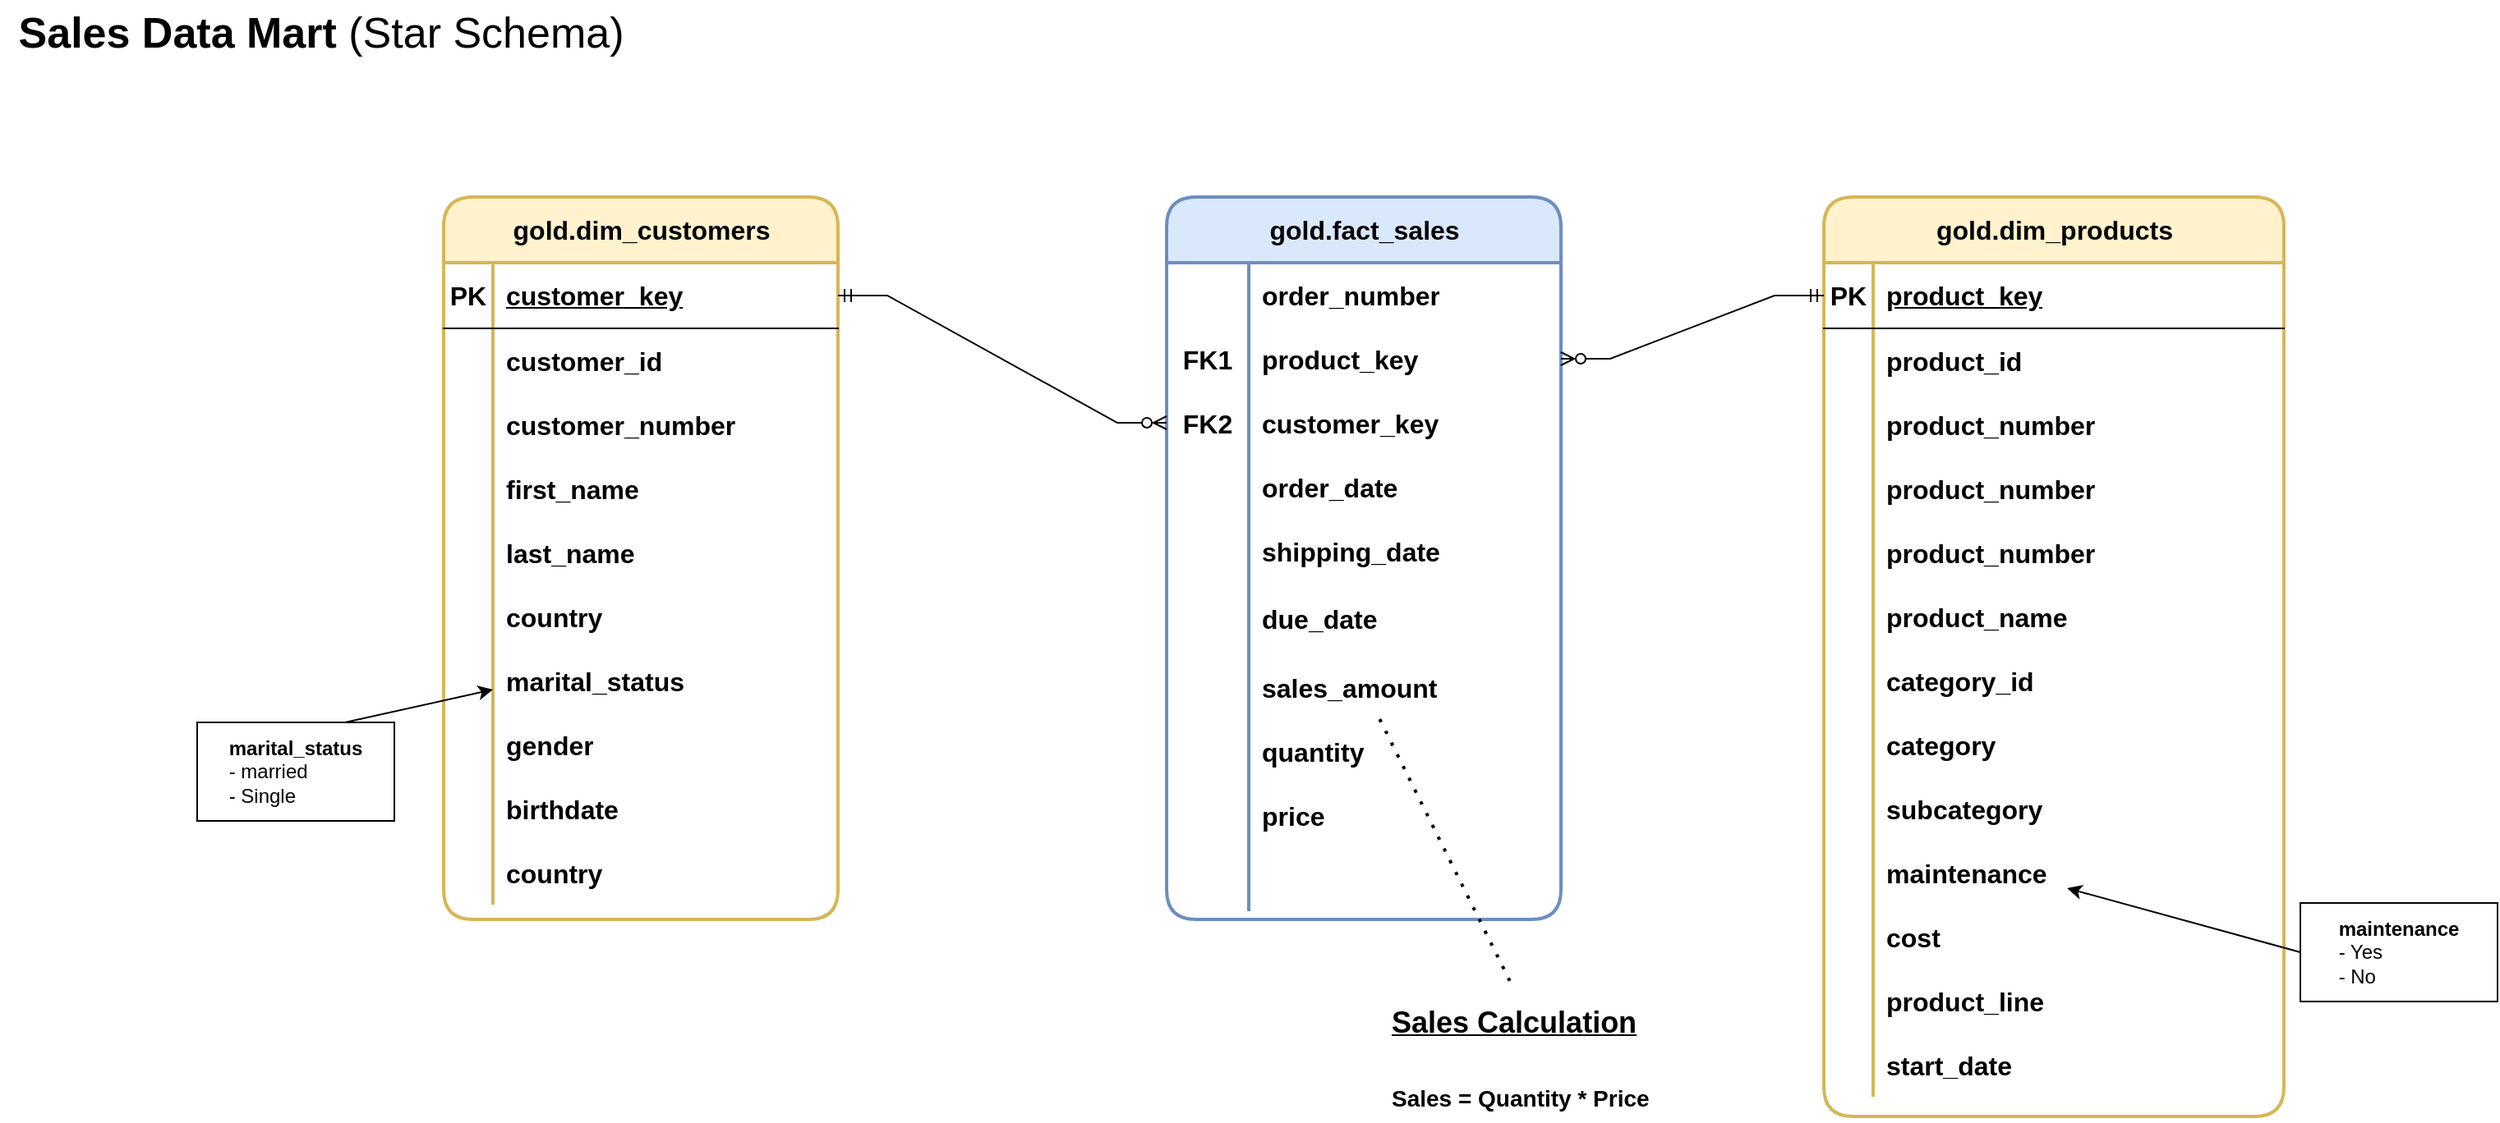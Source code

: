 <mxfile version="28.1.2">
  <diagram name="Page-1" id="tmevYUMOVZBxQ34sHsYM">
    <mxGraphModel dx="3970" dy="1193" grid="1" gridSize="10" guides="1" tooltips="1" connect="1" arrows="1" fold="1" page="1" pageScale="1" pageWidth="1920" pageHeight="1200" math="0" shadow="0">
      <root>
        <mxCell id="0" />
        <mxCell id="1" parent="0" />
        <mxCell id="oAILpBnuyXSPx2heT35A-1" value="&lt;font&gt;&lt;b&gt;Sales Data Mart&lt;/b&gt; (Star Schema)&lt;/font&gt;" style="text;html=1;align=center;verticalAlign=middle;resizable=0;points=[];autosize=1;strokeColor=none;fillColor=none;fontSize=26;" parent="1" vertex="1">
          <mxGeometry x="-1900" y="40" width="390" height="40" as="geometry" />
        </mxCell>
        <mxCell id="oAILpBnuyXSPx2heT35A-14" value="&lt;font style=&quot;font-size: 16px;&quot;&gt;gold.dim_customers&lt;/font&gt;" style="shape=table;startSize=40;container=1;collapsible=1;childLayout=tableLayout;fixedRows=1;rowLines=0;fontStyle=1;align=center;resizeLast=1;html=1;fillColor=#fff2cc;strokeColor=#d6b656;rounded=1;strokeWidth=2;" parent="1" vertex="1">
          <mxGeometry x="-1630" y="160" width="240" height="440" as="geometry" />
        </mxCell>
        <mxCell id="oAILpBnuyXSPx2heT35A-15" value="" style="shape=tableRow;horizontal=0;startSize=0;swimlaneHead=0;swimlaneBody=0;fillColor=none;collapsible=0;dropTarget=0;points=[[0,0.5],[1,0.5]];portConstraint=eastwest;top=0;left=0;right=0;bottom=1;fontSize=16;" parent="oAILpBnuyXSPx2heT35A-14" vertex="1">
          <mxGeometry y="40" width="240" height="40" as="geometry" />
        </mxCell>
        <mxCell id="oAILpBnuyXSPx2heT35A-16" value="PK" style="shape=partialRectangle;connectable=0;fillColor=none;top=0;left=0;bottom=0;right=0;fontStyle=1;overflow=hidden;whiteSpace=wrap;html=1;fontSize=16;" parent="oAILpBnuyXSPx2heT35A-15" vertex="1">
          <mxGeometry width="30" height="40" as="geometry">
            <mxRectangle width="30" height="40" as="alternateBounds" />
          </mxGeometry>
        </mxCell>
        <mxCell id="oAILpBnuyXSPx2heT35A-17" value="customer_key" style="shape=partialRectangle;connectable=0;fillColor=none;top=0;left=0;bottom=0;right=0;align=left;spacingLeft=6;fontStyle=5;overflow=hidden;whiteSpace=wrap;html=1;fontSize=16;" parent="oAILpBnuyXSPx2heT35A-15" vertex="1">
          <mxGeometry x="30" width="210" height="40" as="geometry">
            <mxRectangle width="210" height="40" as="alternateBounds" />
          </mxGeometry>
        </mxCell>
        <mxCell id="oAILpBnuyXSPx2heT35A-18" value="" style="shape=tableRow;horizontal=0;startSize=0;swimlaneHead=0;swimlaneBody=0;fillColor=none;collapsible=0;dropTarget=0;points=[[0,0.5],[1,0.5]];portConstraint=eastwest;top=0;left=0;right=0;bottom=0;fontSize=16;" parent="oAILpBnuyXSPx2heT35A-14" vertex="1">
          <mxGeometry y="80" width="240" height="39" as="geometry" />
        </mxCell>
        <mxCell id="oAILpBnuyXSPx2heT35A-19" value="" style="shape=partialRectangle;connectable=0;fillColor=none;top=0;left=0;bottom=0;right=0;editable=1;overflow=hidden;whiteSpace=wrap;html=1;fontSize=16;" parent="oAILpBnuyXSPx2heT35A-18" vertex="1">
          <mxGeometry width="30" height="39" as="geometry">
            <mxRectangle width="30" height="39" as="alternateBounds" />
          </mxGeometry>
        </mxCell>
        <mxCell id="oAILpBnuyXSPx2heT35A-20" value="&lt;span&gt;&lt;b&gt;customer_id&lt;/b&gt;&lt;/span&gt;" style="shape=partialRectangle;connectable=0;fillColor=none;top=0;left=0;bottom=0;right=0;align=left;spacingLeft=6;overflow=hidden;whiteSpace=wrap;html=1;fontSize=16;" parent="oAILpBnuyXSPx2heT35A-18" vertex="1">
          <mxGeometry x="30" width="210" height="39" as="geometry">
            <mxRectangle width="210" height="39" as="alternateBounds" />
          </mxGeometry>
        </mxCell>
        <mxCell id="oAILpBnuyXSPx2heT35A-21" value="" style="shape=tableRow;horizontal=0;startSize=0;swimlaneHead=0;swimlaneBody=0;fillColor=none;collapsible=0;dropTarget=0;points=[[0,0.5],[1,0.5]];portConstraint=eastwest;top=0;left=0;right=0;bottom=0;fontSize=16;" parent="oAILpBnuyXSPx2heT35A-14" vertex="1">
          <mxGeometry y="119" width="240" height="39" as="geometry" />
        </mxCell>
        <mxCell id="oAILpBnuyXSPx2heT35A-22" value="" style="shape=partialRectangle;connectable=0;fillColor=none;top=0;left=0;bottom=0;right=0;editable=1;overflow=hidden;whiteSpace=wrap;html=1;fontSize=16;" parent="oAILpBnuyXSPx2heT35A-21" vertex="1">
          <mxGeometry width="30" height="39" as="geometry">
            <mxRectangle width="30" height="39" as="alternateBounds" />
          </mxGeometry>
        </mxCell>
        <mxCell id="oAILpBnuyXSPx2heT35A-23" value="&lt;b&gt;customer_number&lt;/b&gt;" style="shape=partialRectangle;connectable=0;fillColor=none;top=0;left=0;bottom=0;right=0;align=left;spacingLeft=6;overflow=hidden;whiteSpace=wrap;html=1;fontSize=16;" parent="oAILpBnuyXSPx2heT35A-21" vertex="1">
          <mxGeometry x="30" width="210" height="39" as="geometry">
            <mxRectangle width="210" height="39" as="alternateBounds" />
          </mxGeometry>
        </mxCell>
        <mxCell id="oAILpBnuyXSPx2heT35A-24" value="" style="shape=tableRow;horizontal=0;startSize=0;swimlaneHead=0;swimlaneBody=0;fillColor=none;collapsible=0;dropTarget=0;points=[[0,0.5],[1,0.5]];portConstraint=eastwest;top=0;left=0;right=0;bottom=0;fontSize=16;" parent="oAILpBnuyXSPx2heT35A-14" vertex="1">
          <mxGeometry y="158" width="240" height="39" as="geometry" />
        </mxCell>
        <mxCell id="oAILpBnuyXSPx2heT35A-25" value="" style="shape=partialRectangle;connectable=0;fillColor=none;top=0;left=0;bottom=0;right=0;editable=1;overflow=hidden;whiteSpace=wrap;html=1;fontSize=16;" parent="oAILpBnuyXSPx2heT35A-24" vertex="1">
          <mxGeometry width="30" height="39" as="geometry">
            <mxRectangle width="30" height="39" as="alternateBounds" />
          </mxGeometry>
        </mxCell>
        <mxCell id="oAILpBnuyXSPx2heT35A-26" value="&lt;b&gt;first_name&lt;/b&gt;" style="shape=partialRectangle;connectable=0;fillColor=none;top=0;left=0;bottom=0;right=0;align=left;spacingLeft=6;overflow=hidden;whiteSpace=wrap;html=1;fontSize=16;" parent="oAILpBnuyXSPx2heT35A-24" vertex="1">
          <mxGeometry x="30" width="210" height="39" as="geometry">
            <mxRectangle width="210" height="39" as="alternateBounds" />
          </mxGeometry>
        </mxCell>
        <mxCell id="oAILpBnuyXSPx2heT35A-27" value="" style="shape=tableRow;horizontal=0;startSize=0;swimlaneHead=0;swimlaneBody=0;fillColor=none;collapsible=0;dropTarget=0;points=[[0,0.5],[1,0.5]];portConstraint=eastwest;top=0;left=0;right=0;bottom=0;fontSize=16;" parent="oAILpBnuyXSPx2heT35A-14" vertex="1">
          <mxGeometry y="197" width="240" height="39" as="geometry" />
        </mxCell>
        <mxCell id="oAILpBnuyXSPx2heT35A-28" value="" style="shape=partialRectangle;connectable=0;fillColor=none;top=0;left=0;bottom=0;right=0;editable=1;overflow=hidden;whiteSpace=wrap;html=1;fontSize=16;" parent="oAILpBnuyXSPx2heT35A-27" vertex="1">
          <mxGeometry width="30" height="39" as="geometry">
            <mxRectangle width="30" height="39" as="alternateBounds" />
          </mxGeometry>
        </mxCell>
        <mxCell id="oAILpBnuyXSPx2heT35A-29" value="&lt;b&gt;last_name&lt;/b&gt;" style="shape=partialRectangle;connectable=0;fillColor=none;top=0;left=0;bottom=0;right=0;align=left;spacingLeft=6;overflow=hidden;whiteSpace=wrap;html=1;fontSize=16;" parent="oAILpBnuyXSPx2heT35A-27" vertex="1">
          <mxGeometry x="30" width="210" height="39" as="geometry">
            <mxRectangle width="210" height="39" as="alternateBounds" />
          </mxGeometry>
        </mxCell>
        <mxCell id="oAILpBnuyXSPx2heT35A-30" value="" style="shape=tableRow;horizontal=0;startSize=0;swimlaneHead=0;swimlaneBody=0;fillColor=none;collapsible=0;dropTarget=0;points=[[0,0.5],[1,0.5]];portConstraint=eastwest;top=0;left=0;right=0;bottom=0;fontSize=16;" parent="oAILpBnuyXSPx2heT35A-14" vertex="1">
          <mxGeometry y="236" width="240" height="39" as="geometry" />
        </mxCell>
        <mxCell id="oAILpBnuyXSPx2heT35A-31" value="" style="shape=partialRectangle;connectable=0;fillColor=none;top=0;left=0;bottom=0;right=0;editable=1;overflow=hidden;whiteSpace=wrap;html=1;fontSize=16;" parent="oAILpBnuyXSPx2heT35A-30" vertex="1">
          <mxGeometry width="30" height="39" as="geometry">
            <mxRectangle width="30" height="39" as="alternateBounds" />
          </mxGeometry>
        </mxCell>
        <mxCell id="oAILpBnuyXSPx2heT35A-32" value="&lt;b&gt;country&lt;/b&gt;" style="shape=partialRectangle;connectable=0;fillColor=none;top=0;left=0;bottom=0;right=0;align=left;spacingLeft=6;overflow=hidden;whiteSpace=wrap;html=1;fontSize=16;" parent="oAILpBnuyXSPx2heT35A-30" vertex="1">
          <mxGeometry x="30" width="210" height="39" as="geometry">
            <mxRectangle width="210" height="39" as="alternateBounds" />
          </mxGeometry>
        </mxCell>
        <mxCell id="oAILpBnuyXSPx2heT35A-33" value="" style="shape=tableRow;horizontal=0;startSize=0;swimlaneHead=0;swimlaneBody=0;fillColor=none;collapsible=0;dropTarget=0;points=[[0,0.5],[1,0.5]];portConstraint=eastwest;top=0;left=0;right=0;bottom=0;fontSize=16;" parent="oAILpBnuyXSPx2heT35A-14" vertex="1">
          <mxGeometry y="275" width="240" height="39" as="geometry" />
        </mxCell>
        <mxCell id="oAILpBnuyXSPx2heT35A-34" value="" style="shape=partialRectangle;connectable=0;fillColor=none;top=0;left=0;bottom=0;right=0;editable=1;overflow=hidden;whiteSpace=wrap;html=1;fontSize=16;" parent="oAILpBnuyXSPx2heT35A-33" vertex="1">
          <mxGeometry width="30" height="39" as="geometry">
            <mxRectangle width="30" height="39" as="alternateBounds" />
          </mxGeometry>
        </mxCell>
        <mxCell id="oAILpBnuyXSPx2heT35A-35" value="&lt;b&gt;marital_status&lt;/b&gt;" style="shape=partialRectangle;connectable=0;fillColor=none;top=0;left=0;bottom=0;right=0;align=left;spacingLeft=6;overflow=hidden;whiteSpace=wrap;html=1;fontSize=16;" parent="oAILpBnuyXSPx2heT35A-33" vertex="1">
          <mxGeometry x="30" width="210" height="39" as="geometry">
            <mxRectangle width="210" height="39" as="alternateBounds" />
          </mxGeometry>
        </mxCell>
        <mxCell id="oAILpBnuyXSPx2heT35A-36" value="" style="shape=tableRow;horizontal=0;startSize=0;swimlaneHead=0;swimlaneBody=0;fillColor=none;collapsible=0;dropTarget=0;points=[[0,0.5],[1,0.5]];portConstraint=eastwest;top=0;left=0;right=0;bottom=0;fontSize=16;" parent="oAILpBnuyXSPx2heT35A-14" vertex="1">
          <mxGeometry y="314" width="240" height="39" as="geometry" />
        </mxCell>
        <mxCell id="oAILpBnuyXSPx2heT35A-37" value="" style="shape=partialRectangle;connectable=0;fillColor=none;top=0;left=0;bottom=0;right=0;editable=1;overflow=hidden;whiteSpace=wrap;html=1;fontSize=16;" parent="oAILpBnuyXSPx2heT35A-36" vertex="1">
          <mxGeometry width="30" height="39" as="geometry">
            <mxRectangle width="30" height="39" as="alternateBounds" />
          </mxGeometry>
        </mxCell>
        <mxCell id="oAILpBnuyXSPx2heT35A-38" value="&lt;b&gt;gender&lt;/b&gt;" style="shape=partialRectangle;connectable=0;fillColor=none;top=0;left=0;bottom=0;right=0;align=left;spacingLeft=6;overflow=hidden;whiteSpace=wrap;html=1;fontSize=16;" parent="oAILpBnuyXSPx2heT35A-36" vertex="1">
          <mxGeometry x="30" width="210" height="39" as="geometry">
            <mxRectangle width="210" height="39" as="alternateBounds" />
          </mxGeometry>
        </mxCell>
        <mxCell id="oAILpBnuyXSPx2heT35A-39" value="" style="shape=tableRow;horizontal=0;startSize=0;swimlaneHead=0;swimlaneBody=0;fillColor=none;collapsible=0;dropTarget=0;points=[[0,0.5],[1,0.5]];portConstraint=eastwest;top=0;left=0;right=0;bottom=0;fontSize=16;" parent="oAILpBnuyXSPx2heT35A-14" vertex="1">
          <mxGeometry y="353" width="240" height="39" as="geometry" />
        </mxCell>
        <mxCell id="oAILpBnuyXSPx2heT35A-40" value="" style="shape=partialRectangle;connectable=0;fillColor=none;top=0;left=0;bottom=0;right=0;editable=1;overflow=hidden;whiteSpace=wrap;html=1;fontSize=16;" parent="oAILpBnuyXSPx2heT35A-39" vertex="1">
          <mxGeometry width="30" height="39" as="geometry">
            <mxRectangle width="30" height="39" as="alternateBounds" />
          </mxGeometry>
        </mxCell>
        <mxCell id="oAILpBnuyXSPx2heT35A-41" value="&lt;div&gt;&lt;b&gt;birthdate&lt;/b&gt;&lt;/div&gt;" style="shape=partialRectangle;connectable=0;fillColor=none;top=0;left=0;bottom=0;right=0;align=left;spacingLeft=6;overflow=hidden;whiteSpace=wrap;html=1;fontSize=16;" parent="oAILpBnuyXSPx2heT35A-39" vertex="1">
          <mxGeometry x="30" width="210" height="39" as="geometry">
            <mxRectangle width="210" height="39" as="alternateBounds" />
          </mxGeometry>
        </mxCell>
        <mxCell id="oAILpBnuyXSPx2heT35A-42" value="" style="shape=tableRow;horizontal=0;startSize=0;swimlaneHead=0;swimlaneBody=0;fillColor=none;collapsible=0;dropTarget=0;points=[[0,0.5],[1,0.5]];portConstraint=eastwest;top=0;left=0;right=0;bottom=0;fontSize=16;" parent="oAILpBnuyXSPx2heT35A-14" vertex="1">
          <mxGeometry y="392" width="240" height="39" as="geometry" />
        </mxCell>
        <mxCell id="oAILpBnuyXSPx2heT35A-43" value="" style="shape=partialRectangle;connectable=0;fillColor=none;top=0;left=0;bottom=0;right=0;editable=1;overflow=hidden;whiteSpace=wrap;html=1;fontSize=16;" parent="oAILpBnuyXSPx2heT35A-42" vertex="1">
          <mxGeometry width="30" height="39" as="geometry">
            <mxRectangle width="30" height="39" as="alternateBounds" />
          </mxGeometry>
        </mxCell>
        <mxCell id="oAILpBnuyXSPx2heT35A-44" value="&lt;div&gt;&lt;b&gt;country&lt;/b&gt;&lt;/div&gt;" style="shape=partialRectangle;connectable=0;fillColor=none;top=0;left=0;bottom=0;right=0;align=left;spacingLeft=6;overflow=hidden;whiteSpace=wrap;html=1;fontSize=16;" parent="oAILpBnuyXSPx2heT35A-42" vertex="1">
          <mxGeometry x="30" width="210" height="39" as="geometry">
            <mxRectangle width="210" height="39" as="alternateBounds" />
          </mxGeometry>
        </mxCell>
        <mxCell id="oAILpBnuyXSPx2heT35A-45" value="&lt;font style=&quot;font-size: 16px;&quot;&gt;gold.dim_products&lt;/font&gt;" style="shape=table;startSize=40;container=1;collapsible=1;childLayout=tableLayout;fixedRows=1;rowLines=0;fontStyle=1;align=center;resizeLast=1;html=1;fillColor=#fff2cc;strokeColor=#d6b656;rounded=1;perimeterSpacing=1;strokeWidth=2;" parent="1" vertex="1">
          <mxGeometry x="-790" y="160" width="280" height="560" as="geometry" />
        </mxCell>
        <mxCell id="oAILpBnuyXSPx2heT35A-46" value="" style="shape=tableRow;horizontal=0;startSize=0;swimlaneHead=0;swimlaneBody=0;fillColor=none;collapsible=0;dropTarget=0;points=[[0,0.5],[1,0.5]];portConstraint=eastwest;top=0;left=0;right=0;bottom=1;fontSize=16;" parent="oAILpBnuyXSPx2heT35A-45" vertex="1">
          <mxGeometry y="40" width="280" height="40" as="geometry" />
        </mxCell>
        <mxCell id="oAILpBnuyXSPx2heT35A-47" value="PK" style="shape=partialRectangle;connectable=0;fillColor=none;top=0;left=0;bottom=0;right=0;fontStyle=1;overflow=hidden;whiteSpace=wrap;html=1;fontSize=16;" parent="oAILpBnuyXSPx2heT35A-46" vertex="1">
          <mxGeometry width="30" height="40" as="geometry">
            <mxRectangle width="30" height="40" as="alternateBounds" />
          </mxGeometry>
        </mxCell>
        <mxCell id="oAILpBnuyXSPx2heT35A-48" value="product_key" style="shape=partialRectangle;connectable=0;fillColor=none;top=0;left=0;bottom=0;right=0;align=left;spacingLeft=6;fontStyle=5;overflow=hidden;whiteSpace=wrap;html=1;fontSize=16;" parent="oAILpBnuyXSPx2heT35A-46" vertex="1">
          <mxGeometry x="30" width="250" height="40" as="geometry">
            <mxRectangle width="250" height="40" as="alternateBounds" />
          </mxGeometry>
        </mxCell>
        <mxCell id="oAILpBnuyXSPx2heT35A-49" value="" style="shape=tableRow;horizontal=0;startSize=0;swimlaneHead=0;swimlaneBody=0;fillColor=none;collapsible=0;dropTarget=0;points=[[0,0.5],[1,0.5]];portConstraint=eastwest;top=0;left=0;right=0;bottom=0;fontSize=16;" parent="oAILpBnuyXSPx2heT35A-45" vertex="1">
          <mxGeometry y="80" width="280" height="39" as="geometry" />
        </mxCell>
        <mxCell id="oAILpBnuyXSPx2heT35A-50" value="" style="shape=partialRectangle;connectable=0;fillColor=none;top=0;left=0;bottom=0;right=0;editable=1;overflow=hidden;whiteSpace=wrap;html=1;fontSize=16;" parent="oAILpBnuyXSPx2heT35A-49" vertex="1">
          <mxGeometry width="30" height="39" as="geometry">
            <mxRectangle width="30" height="39" as="alternateBounds" />
          </mxGeometry>
        </mxCell>
        <mxCell id="oAILpBnuyXSPx2heT35A-51" value="&lt;b&gt;product_id&lt;/b&gt;" style="shape=partialRectangle;connectable=0;fillColor=none;top=0;left=0;bottom=0;right=0;align=left;spacingLeft=6;overflow=hidden;whiteSpace=wrap;html=1;fontSize=16;" parent="oAILpBnuyXSPx2heT35A-49" vertex="1">
          <mxGeometry x="30" width="250" height="39" as="geometry">
            <mxRectangle width="250" height="39" as="alternateBounds" />
          </mxGeometry>
        </mxCell>
        <mxCell id="eyJGhXYJmyUUGj0ul0_u-5" value="" style="shape=tableRow;horizontal=0;startSize=0;swimlaneHead=0;swimlaneBody=0;fillColor=none;collapsible=0;dropTarget=0;points=[[0,0.5],[1,0.5]];portConstraint=eastwest;top=0;left=0;right=0;bottom=0;fontSize=16;" parent="oAILpBnuyXSPx2heT35A-45" vertex="1">
          <mxGeometry y="119" width="280" height="39" as="geometry" />
        </mxCell>
        <mxCell id="eyJGhXYJmyUUGj0ul0_u-6" value="" style="shape=partialRectangle;connectable=0;fillColor=none;top=0;left=0;bottom=0;right=0;editable=1;overflow=hidden;whiteSpace=wrap;html=1;fontSize=16;" parent="eyJGhXYJmyUUGj0ul0_u-5" vertex="1">
          <mxGeometry width="30" height="39" as="geometry">
            <mxRectangle width="30" height="39" as="alternateBounds" />
          </mxGeometry>
        </mxCell>
        <mxCell id="eyJGhXYJmyUUGj0ul0_u-7" value="&lt;b&gt;product_number&lt;/b&gt;" style="shape=partialRectangle;connectable=0;fillColor=none;top=0;left=0;bottom=0;right=0;align=left;spacingLeft=6;overflow=hidden;whiteSpace=wrap;html=1;fontSize=16;" parent="eyJGhXYJmyUUGj0ul0_u-5" vertex="1">
          <mxGeometry x="30" width="250" height="39" as="geometry">
            <mxRectangle width="250" height="39" as="alternateBounds" />
          </mxGeometry>
        </mxCell>
        <mxCell id="oAILpBnuyXSPx2heT35A-144" value="" style="shape=tableRow;horizontal=0;startSize=0;swimlaneHead=0;swimlaneBody=0;fillColor=none;collapsible=0;dropTarget=0;points=[[0,0.5],[1,0.5]];portConstraint=eastwest;top=0;left=0;right=0;bottom=0;fontSize=16;" parent="oAILpBnuyXSPx2heT35A-45" vertex="1">
          <mxGeometry y="158" width="280" height="39" as="geometry" />
        </mxCell>
        <mxCell id="oAILpBnuyXSPx2heT35A-145" value="" style="shape=partialRectangle;connectable=0;fillColor=none;top=0;left=0;bottom=0;right=0;editable=1;overflow=hidden;whiteSpace=wrap;html=1;fontSize=16;" parent="oAILpBnuyXSPx2heT35A-144" vertex="1">
          <mxGeometry width="30" height="39" as="geometry">
            <mxRectangle width="30" height="39" as="alternateBounds" />
          </mxGeometry>
        </mxCell>
        <mxCell id="oAILpBnuyXSPx2heT35A-146" value="&lt;b&gt;product_number&lt;/b&gt;" style="shape=partialRectangle;connectable=0;fillColor=none;top=0;left=0;bottom=0;right=0;align=left;spacingLeft=6;overflow=hidden;whiteSpace=wrap;html=1;fontSize=16;" parent="oAILpBnuyXSPx2heT35A-144" vertex="1">
          <mxGeometry x="30" width="250" height="39" as="geometry">
            <mxRectangle width="250" height="39" as="alternateBounds" />
          </mxGeometry>
        </mxCell>
        <mxCell id="oAILpBnuyXSPx2heT35A-52" value="" style="shape=tableRow;horizontal=0;startSize=0;swimlaneHead=0;swimlaneBody=0;fillColor=none;collapsible=0;dropTarget=0;points=[[0,0.5],[1,0.5]];portConstraint=eastwest;top=0;left=0;right=0;bottom=0;fontSize=16;" parent="oAILpBnuyXSPx2heT35A-45" vertex="1">
          <mxGeometry y="197" width="280" height="39" as="geometry" />
        </mxCell>
        <mxCell id="oAILpBnuyXSPx2heT35A-53" value="" style="shape=partialRectangle;connectable=0;fillColor=none;top=0;left=0;bottom=0;right=0;editable=1;overflow=hidden;whiteSpace=wrap;html=1;fontSize=16;" parent="oAILpBnuyXSPx2heT35A-52" vertex="1">
          <mxGeometry width="30" height="39" as="geometry">
            <mxRectangle width="30" height="39" as="alternateBounds" />
          </mxGeometry>
        </mxCell>
        <mxCell id="oAILpBnuyXSPx2heT35A-54" value="&lt;b&gt;product_number&lt;/b&gt;" style="shape=partialRectangle;connectable=0;fillColor=none;top=0;left=0;bottom=0;right=0;align=left;spacingLeft=6;overflow=hidden;whiteSpace=wrap;html=1;fontSize=16;" parent="oAILpBnuyXSPx2heT35A-52" vertex="1">
          <mxGeometry x="30" width="250" height="39" as="geometry">
            <mxRectangle width="250" height="39" as="alternateBounds" />
          </mxGeometry>
        </mxCell>
        <mxCell id="oAILpBnuyXSPx2heT35A-55" value="" style="shape=tableRow;horizontal=0;startSize=0;swimlaneHead=0;swimlaneBody=0;fillColor=none;collapsible=0;dropTarget=0;points=[[0,0.5],[1,0.5]];portConstraint=eastwest;top=0;left=0;right=0;bottom=0;fontSize=16;" parent="oAILpBnuyXSPx2heT35A-45" vertex="1">
          <mxGeometry y="236" width="280" height="39" as="geometry" />
        </mxCell>
        <mxCell id="oAILpBnuyXSPx2heT35A-56" value="" style="shape=partialRectangle;connectable=0;fillColor=none;top=0;left=0;bottom=0;right=0;editable=1;overflow=hidden;whiteSpace=wrap;html=1;fontSize=16;" parent="oAILpBnuyXSPx2heT35A-55" vertex="1">
          <mxGeometry width="30" height="39" as="geometry">
            <mxRectangle width="30" height="39" as="alternateBounds" />
          </mxGeometry>
        </mxCell>
        <mxCell id="oAILpBnuyXSPx2heT35A-57" value="&lt;b&gt;product_name&lt;/b&gt;" style="shape=partialRectangle;connectable=0;fillColor=none;top=0;left=0;bottom=0;right=0;align=left;spacingLeft=6;overflow=hidden;whiteSpace=wrap;html=1;fontSize=16;" parent="oAILpBnuyXSPx2heT35A-55" vertex="1">
          <mxGeometry x="30" width="250" height="39" as="geometry">
            <mxRectangle width="250" height="39" as="alternateBounds" />
          </mxGeometry>
        </mxCell>
        <mxCell id="oAILpBnuyXSPx2heT35A-58" value="" style="shape=tableRow;horizontal=0;startSize=0;swimlaneHead=0;swimlaneBody=0;fillColor=none;collapsible=0;dropTarget=0;points=[[0,0.5],[1,0.5]];portConstraint=eastwest;top=0;left=0;right=0;bottom=0;fontSize=16;" parent="oAILpBnuyXSPx2heT35A-45" vertex="1">
          <mxGeometry y="275" width="280" height="39" as="geometry" />
        </mxCell>
        <mxCell id="oAILpBnuyXSPx2heT35A-59" value="" style="shape=partialRectangle;connectable=0;fillColor=none;top=0;left=0;bottom=0;right=0;editable=1;overflow=hidden;whiteSpace=wrap;html=1;fontSize=16;" parent="oAILpBnuyXSPx2heT35A-58" vertex="1">
          <mxGeometry width="30" height="39" as="geometry">
            <mxRectangle width="30" height="39" as="alternateBounds" />
          </mxGeometry>
        </mxCell>
        <mxCell id="oAILpBnuyXSPx2heT35A-60" value="&lt;b&gt;category_id&lt;/b&gt;" style="shape=partialRectangle;connectable=0;fillColor=none;top=0;left=0;bottom=0;right=0;align=left;spacingLeft=6;overflow=hidden;whiteSpace=wrap;html=1;fontSize=16;" parent="oAILpBnuyXSPx2heT35A-58" vertex="1">
          <mxGeometry x="30" width="250" height="39" as="geometry">
            <mxRectangle width="250" height="39" as="alternateBounds" />
          </mxGeometry>
        </mxCell>
        <mxCell id="oAILpBnuyXSPx2heT35A-61" value="" style="shape=tableRow;horizontal=0;startSize=0;swimlaneHead=0;swimlaneBody=0;fillColor=none;collapsible=0;dropTarget=0;points=[[0,0.5],[1,0.5]];portConstraint=eastwest;top=0;left=0;right=0;bottom=0;fontSize=16;" parent="oAILpBnuyXSPx2heT35A-45" vertex="1">
          <mxGeometry y="314" width="280" height="39" as="geometry" />
        </mxCell>
        <mxCell id="oAILpBnuyXSPx2heT35A-62" value="" style="shape=partialRectangle;connectable=0;fillColor=none;top=0;left=0;bottom=0;right=0;editable=1;overflow=hidden;whiteSpace=wrap;html=1;fontSize=16;" parent="oAILpBnuyXSPx2heT35A-61" vertex="1">
          <mxGeometry width="30" height="39" as="geometry">
            <mxRectangle width="30" height="39" as="alternateBounds" />
          </mxGeometry>
        </mxCell>
        <mxCell id="oAILpBnuyXSPx2heT35A-63" value="&lt;b&gt;category&lt;/b&gt;" style="shape=partialRectangle;connectable=0;fillColor=none;top=0;left=0;bottom=0;right=0;align=left;spacingLeft=6;overflow=hidden;whiteSpace=wrap;html=1;fontSize=16;" parent="oAILpBnuyXSPx2heT35A-61" vertex="1">
          <mxGeometry x="30" width="250" height="39" as="geometry">
            <mxRectangle width="250" height="39" as="alternateBounds" />
          </mxGeometry>
        </mxCell>
        <mxCell id="oAILpBnuyXSPx2heT35A-64" value="" style="shape=tableRow;horizontal=0;startSize=0;swimlaneHead=0;swimlaneBody=0;fillColor=none;collapsible=0;dropTarget=0;points=[[0,0.5],[1,0.5]];portConstraint=eastwest;top=0;left=0;right=0;bottom=0;fontSize=16;" parent="oAILpBnuyXSPx2heT35A-45" vertex="1">
          <mxGeometry y="353" width="280" height="39" as="geometry" />
        </mxCell>
        <mxCell id="oAILpBnuyXSPx2heT35A-65" value="" style="shape=partialRectangle;connectable=0;fillColor=none;top=0;left=0;bottom=0;right=0;editable=1;overflow=hidden;whiteSpace=wrap;html=1;fontSize=16;" parent="oAILpBnuyXSPx2heT35A-64" vertex="1">
          <mxGeometry width="30" height="39" as="geometry">
            <mxRectangle width="30" height="39" as="alternateBounds" />
          </mxGeometry>
        </mxCell>
        <mxCell id="oAILpBnuyXSPx2heT35A-66" value="&lt;b&gt;subcategory&lt;/b&gt;" style="shape=partialRectangle;connectable=0;fillColor=none;top=0;left=0;bottom=0;right=0;align=left;spacingLeft=6;overflow=hidden;whiteSpace=wrap;html=1;fontSize=16;" parent="oAILpBnuyXSPx2heT35A-64" vertex="1">
          <mxGeometry x="30" width="250" height="39" as="geometry">
            <mxRectangle width="250" height="39" as="alternateBounds" />
          </mxGeometry>
        </mxCell>
        <mxCell id="oAILpBnuyXSPx2heT35A-67" value="" style="shape=tableRow;horizontal=0;startSize=0;swimlaneHead=0;swimlaneBody=0;fillColor=none;collapsible=0;dropTarget=0;points=[[0,0.5],[1,0.5]];portConstraint=eastwest;top=0;left=0;right=0;bottom=0;fontSize=16;" parent="oAILpBnuyXSPx2heT35A-45" vertex="1">
          <mxGeometry y="392" width="280" height="39" as="geometry" />
        </mxCell>
        <mxCell id="oAILpBnuyXSPx2heT35A-68" value="" style="shape=partialRectangle;connectable=0;fillColor=none;top=0;left=0;bottom=0;right=0;editable=1;overflow=hidden;whiteSpace=wrap;html=1;fontSize=16;" parent="oAILpBnuyXSPx2heT35A-67" vertex="1">
          <mxGeometry width="30" height="39" as="geometry">
            <mxRectangle width="30" height="39" as="alternateBounds" />
          </mxGeometry>
        </mxCell>
        <mxCell id="oAILpBnuyXSPx2heT35A-69" value="&lt;b&gt;maintenance&lt;/b&gt;" style="shape=partialRectangle;connectable=0;fillColor=none;top=0;left=0;bottom=0;right=0;align=left;spacingLeft=6;overflow=hidden;whiteSpace=wrap;html=1;fontSize=16;strokeWidth=1;perimeterSpacing=1;" parent="oAILpBnuyXSPx2heT35A-67" vertex="1">
          <mxGeometry x="30" width="250" height="39" as="geometry">
            <mxRectangle width="250" height="39" as="alternateBounds" />
          </mxGeometry>
        </mxCell>
        <mxCell id="oAILpBnuyXSPx2heT35A-70" value="" style="shape=tableRow;horizontal=0;startSize=0;swimlaneHead=0;swimlaneBody=0;fillColor=none;collapsible=0;dropTarget=0;points=[[0,0.5],[1,0.5]];portConstraint=eastwest;top=0;left=0;right=0;bottom=0;fontSize=16;" parent="oAILpBnuyXSPx2heT35A-45" vertex="1">
          <mxGeometry y="431" width="280" height="39" as="geometry" />
        </mxCell>
        <mxCell id="oAILpBnuyXSPx2heT35A-71" value="" style="shape=partialRectangle;connectable=0;fillColor=none;top=0;left=0;bottom=0;right=0;editable=1;overflow=hidden;whiteSpace=wrap;html=1;fontSize=16;" parent="oAILpBnuyXSPx2heT35A-70" vertex="1">
          <mxGeometry width="30" height="39" as="geometry">
            <mxRectangle width="30" height="39" as="alternateBounds" />
          </mxGeometry>
        </mxCell>
        <mxCell id="oAILpBnuyXSPx2heT35A-72" value="&lt;b&gt;cost&lt;/b&gt;" style="shape=partialRectangle;connectable=0;fillColor=none;top=0;left=0;bottom=0;right=0;align=left;spacingLeft=6;overflow=hidden;whiteSpace=wrap;html=1;fontSize=16;" parent="oAILpBnuyXSPx2heT35A-70" vertex="1">
          <mxGeometry x="30" width="250" height="39" as="geometry">
            <mxRectangle width="250" height="39" as="alternateBounds" />
          </mxGeometry>
        </mxCell>
        <mxCell id="oAILpBnuyXSPx2heT35A-73" value="" style="shape=tableRow;horizontal=0;startSize=0;swimlaneHead=0;swimlaneBody=0;fillColor=none;collapsible=0;dropTarget=0;points=[[0,0.5],[1,0.5]];portConstraint=eastwest;top=0;left=0;right=0;bottom=0;fontSize=16;" parent="oAILpBnuyXSPx2heT35A-45" vertex="1">
          <mxGeometry y="470" width="280" height="39" as="geometry" />
        </mxCell>
        <mxCell id="oAILpBnuyXSPx2heT35A-74" value="" style="shape=partialRectangle;connectable=0;fillColor=none;top=0;left=0;bottom=0;right=0;editable=1;overflow=hidden;whiteSpace=wrap;html=1;fontSize=16;" parent="oAILpBnuyXSPx2heT35A-73" vertex="1">
          <mxGeometry width="30" height="39" as="geometry">
            <mxRectangle width="30" height="39" as="alternateBounds" />
          </mxGeometry>
        </mxCell>
        <mxCell id="oAILpBnuyXSPx2heT35A-75" value="&lt;div&gt;&lt;b&gt;product_line&lt;/b&gt;&lt;/div&gt;" style="shape=partialRectangle;connectable=0;fillColor=none;top=0;left=0;bottom=0;right=0;align=left;spacingLeft=6;overflow=hidden;whiteSpace=wrap;html=1;fontSize=16;" parent="oAILpBnuyXSPx2heT35A-73" vertex="1">
          <mxGeometry x="30" width="250" height="39" as="geometry">
            <mxRectangle width="250" height="39" as="alternateBounds" />
          </mxGeometry>
        </mxCell>
        <mxCell id="oAILpBnuyXSPx2heT35A-107" value="" style="shape=tableRow;horizontal=0;startSize=0;swimlaneHead=0;swimlaneBody=0;fillColor=none;collapsible=0;dropTarget=0;points=[[0,0.5],[1,0.5]];portConstraint=eastwest;top=0;left=0;right=0;bottom=0;fontSize=16;" parent="oAILpBnuyXSPx2heT35A-45" vertex="1">
          <mxGeometry y="509" width="280" height="39" as="geometry" />
        </mxCell>
        <mxCell id="oAILpBnuyXSPx2heT35A-108" value="" style="shape=partialRectangle;connectable=0;fillColor=none;top=0;left=0;bottom=0;right=0;editable=1;overflow=hidden;whiteSpace=wrap;html=1;fontSize=16;" parent="oAILpBnuyXSPx2heT35A-107" vertex="1">
          <mxGeometry width="30" height="39" as="geometry">
            <mxRectangle width="30" height="39" as="alternateBounds" />
          </mxGeometry>
        </mxCell>
        <mxCell id="oAILpBnuyXSPx2heT35A-109" value="&lt;div&gt;&lt;b&gt;start_date&lt;/b&gt;&lt;/div&gt;" style="shape=partialRectangle;connectable=0;fillColor=none;top=0;left=0;bottom=0;right=0;align=left;spacingLeft=6;overflow=hidden;whiteSpace=wrap;html=1;fontSize=16;" parent="oAILpBnuyXSPx2heT35A-107" vertex="1">
          <mxGeometry x="30" width="250" height="39" as="geometry">
            <mxRectangle width="250" height="39" as="alternateBounds" />
          </mxGeometry>
        </mxCell>
        <mxCell id="oAILpBnuyXSPx2heT35A-76" value="&lt;font style=&quot;font-size: 16px;&quot;&gt;gold.fact_sales&lt;/font&gt;" style="shape=table;startSize=40;container=1;collapsible=1;childLayout=tableLayout;fixedRows=1;rowLines=0;fontStyle=1;align=center;resizeLast=1;html=1;fillColor=#dae8fc;strokeColor=#6c8ebf;rounded=1;strokeWidth=2;" parent="1" vertex="1">
          <mxGeometry x="-1190" y="160" width="240" height="440" as="geometry" />
        </mxCell>
        <mxCell id="oAILpBnuyXSPx2heT35A-80" value="" style="shape=tableRow;horizontal=0;startSize=0;swimlaneHead=0;swimlaneBody=0;fillColor=none;collapsible=0;dropTarget=0;points=[[0,0.5],[1,0.5]];portConstraint=eastwest;top=0;left=0;right=0;bottom=0;fontSize=16;" parent="oAILpBnuyXSPx2heT35A-76" vertex="1">
          <mxGeometry y="40" width="240" height="39" as="geometry" />
        </mxCell>
        <mxCell id="oAILpBnuyXSPx2heT35A-81" value="" style="shape=partialRectangle;connectable=0;fillColor=none;top=0;left=0;bottom=0;right=0;editable=1;overflow=hidden;whiteSpace=wrap;html=1;fontSize=16;" parent="oAILpBnuyXSPx2heT35A-80" vertex="1">
          <mxGeometry width="50" height="39" as="geometry">
            <mxRectangle width="50" height="39" as="alternateBounds" />
          </mxGeometry>
        </mxCell>
        <mxCell id="oAILpBnuyXSPx2heT35A-82" value="&lt;b&gt;order_number&lt;/b&gt;" style="shape=partialRectangle;connectable=0;fillColor=none;top=0;left=0;bottom=0;right=0;align=left;spacingLeft=6;overflow=hidden;whiteSpace=wrap;html=1;fontSize=16;" parent="oAILpBnuyXSPx2heT35A-80" vertex="1">
          <mxGeometry x="50" width="190" height="39" as="geometry">
            <mxRectangle width="190" height="39" as="alternateBounds" />
          </mxGeometry>
        </mxCell>
        <mxCell id="oAILpBnuyXSPx2heT35A-83" value="" style="shape=tableRow;horizontal=0;startSize=0;swimlaneHead=0;swimlaneBody=0;fillColor=none;collapsible=0;dropTarget=0;points=[[0,0.5],[1,0.5]];portConstraint=eastwest;top=0;left=0;right=0;bottom=0;fontSize=16;" parent="oAILpBnuyXSPx2heT35A-76" vertex="1">
          <mxGeometry y="79" width="240" height="39" as="geometry" />
        </mxCell>
        <mxCell id="oAILpBnuyXSPx2heT35A-84" value="&lt;b&gt;FK1&lt;/b&gt;" style="shape=partialRectangle;connectable=0;fillColor=none;top=0;left=0;bottom=0;right=0;editable=1;overflow=hidden;whiteSpace=wrap;html=1;fontSize=16;" parent="oAILpBnuyXSPx2heT35A-83" vertex="1">
          <mxGeometry width="50" height="39" as="geometry">
            <mxRectangle width="50" height="39" as="alternateBounds" />
          </mxGeometry>
        </mxCell>
        <mxCell id="oAILpBnuyXSPx2heT35A-85" value="&lt;b&gt;product_key&lt;/b&gt;" style="shape=partialRectangle;connectable=0;fillColor=none;top=0;left=0;bottom=0;right=0;align=left;spacingLeft=6;overflow=hidden;whiteSpace=wrap;html=1;fontSize=16;" parent="oAILpBnuyXSPx2heT35A-83" vertex="1">
          <mxGeometry x="50" width="190" height="39" as="geometry">
            <mxRectangle width="190" height="39" as="alternateBounds" />
          </mxGeometry>
        </mxCell>
        <mxCell id="oAILpBnuyXSPx2heT35A-110" value="" style="shape=tableRow;horizontal=0;startSize=0;swimlaneHead=0;swimlaneBody=0;fillColor=none;collapsible=0;dropTarget=0;points=[[0,0.5],[1,0.5]];portConstraint=eastwest;top=0;left=0;right=0;bottom=0;fontSize=16;" parent="oAILpBnuyXSPx2heT35A-76" vertex="1">
          <mxGeometry y="118" width="240" height="39" as="geometry" />
        </mxCell>
        <mxCell id="oAILpBnuyXSPx2heT35A-111" value="&lt;b&gt;FK2&lt;/b&gt;" style="shape=partialRectangle;connectable=0;fillColor=none;top=0;left=0;bottom=0;right=0;editable=1;overflow=hidden;whiteSpace=wrap;html=1;fontSize=16;" parent="oAILpBnuyXSPx2heT35A-110" vertex="1">
          <mxGeometry width="50" height="39" as="geometry">
            <mxRectangle width="50" height="39" as="alternateBounds" />
          </mxGeometry>
        </mxCell>
        <mxCell id="oAILpBnuyXSPx2heT35A-112" value="&lt;b&gt;customer_key&lt;/b&gt;" style="shape=partialRectangle;connectable=0;fillColor=none;top=0;left=0;bottom=0;right=0;align=left;spacingLeft=6;overflow=hidden;whiteSpace=wrap;html=1;fontSize=16;" parent="oAILpBnuyXSPx2heT35A-110" vertex="1">
          <mxGeometry x="50" width="190" height="39" as="geometry">
            <mxRectangle width="190" height="39" as="alternateBounds" />
          </mxGeometry>
        </mxCell>
        <mxCell id="oAILpBnuyXSPx2heT35A-86" value="" style="shape=tableRow;horizontal=0;startSize=0;swimlaneHead=0;swimlaneBody=0;fillColor=none;collapsible=0;dropTarget=0;points=[[0,0.5],[1,0.5]];portConstraint=eastwest;top=0;left=0;right=0;bottom=0;fontSize=16;" parent="oAILpBnuyXSPx2heT35A-76" vertex="1">
          <mxGeometry y="157" width="240" height="39" as="geometry" />
        </mxCell>
        <mxCell id="oAILpBnuyXSPx2heT35A-87" value="" style="shape=partialRectangle;connectable=0;fillColor=none;top=0;left=0;bottom=0;right=0;editable=1;overflow=hidden;whiteSpace=wrap;html=1;fontSize=16;" parent="oAILpBnuyXSPx2heT35A-86" vertex="1">
          <mxGeometry width="50" height="39" as="geometry">
            <mxRectangle width="50" height="39" as="alternateBounds" />
          </mxGeometry>
        </mxCell>
        <mxCell id="oAILpBnuyXSPx2heT35A-88" value="&lt;b&gt;order_date&lt;/b&gt;" style="shape=partialRectangle;connectable=0;fillColor=none;top=0;left=0;bottom=0;right=0;align=left;spacingLeft=6;overflow=hidden;whiteSpace=wrap;html=1;fontSize=16;" parent="oAILpBnuyXSPx2heT35A-86" vertex="1">
          <mxGeometry x="50" width="190" height="39" as="geometry">
            <mxRectangle width="190" height="39" as="alternateBounds" />
          </mxGeometry>
        </mxCell>
        <mxCell id="oAILpBnuyXSPx2heT35A-89" value="" style="shape=tableRow;horizontal=0;startSize=0;swimlaneHead=0;swimlaneBody=0;fillColor=none;collapsible=0;dropTarget=0;points=[[0,0.5],[1,0.5]];portConstraint=eastwest;top=0;left=0;right=0;bottom=0;fontSize=16;" parent="oAILpBnuyXSPx2heT35A-76" vertex="1">
          <mxGeometry y="196" width="240" height="39" as="geometry" />
        </mxCell>
        <mxCell id="oAILpBnuyXSPx2heT35A-90" value="" style="shape=partialRectangle;connectable=0;fillColor=none;top=0;left=0;bottom=0;right=0;editable=1;overflow=hidden;whiteSpace=wrap;html=1;fontSize=16;" parent="oAILpBnuyXSPx2heT35A-89" vertex="1">
          <mxGeometry width="50" height="39" as="geometry">
            <mxRectangle width="50" height="39" as="alternateBounds" />
          </mxGeometry>
        </mxCell>
        <mxCell id="oAILpBnuyXSPx2heT35A-91" value="&lt;b&gt;shipping_date&lt;/b&gt;" style="shape=partialRectangle;connectable=0;fillColor=none;top=0;left=0;bottom=0;right=0;align=left;spacingLeft=6;overflow=hidden;whiteSpace=wrap;html=1;fontSize=16;" parent="oAILpBnuyXSPx2heT35A-89" vertex="1">
          <mxGeometry x="50" width="190" height="39" as="geometry">
            <mxRectangle width="190" height="39" as="alternateBounds" />
          </mxGeometry>
        </mxCell>
        <mxCell id="oAILpBnuyXSPx2heT35A-92" value="" style="shape=tableRow;horizontal=0;startSize=0;swimlaneHead=0;swimlaneBody=0;fillColor=none;collapsible=0;dropTarget=0;points=[[0,0.5],[1,0.5]];portConstraint=eastwest;top=0;left=0;right=0;bottom=0;fontSize=16;" parent="oAILpBnuyXSPx2heT35A-76" vertex="1">
          <mxGeometry y="235" width="240" height="44" as="geometry" />
        </mxCell>
        <mxCell id="oAILpBnuyXSPx2heT35A-93" value="" style="shape=partialRectangle;connectable=0;fillColor=none;top=0;left=0;bottom=0;right=0;editable=1;overflow=hidden;whiteSpace=wrap;html=1;fontSize=16;" parent="oAILpBnuyXSPx2heT35A-92" vertex="1">
          <mxGeometry width="50" height="44" as="geometry">
            <mxRectangle width="50" height="44" as="alternateBounds" />
          </mxGeometry>
        </mxCell>
        <mxCell id="oAILpBnuyXSPx2heT35A-94" value="&lt;b&gt;due_date&lt;/b&gt;" style="shape=partialRectangle;connectable=0;fillColor=none;top=0;left=0;bottom=0;right=0;align=left;spacingLeft=6;overflow=hidden;whiteSpace=wrap;html=1;fontSize=16;" parent="oAILpBnuyXSPx2heT35A-92" vertex="1">
          <mxGeometry x="50" width="190" height="44" as="geometry">
            <mxRectangle width="190" height="44" as="alternateBounds" />
          </mxGeometry>
        </mxCell>
        <mxCell id="oAILpBnuyXSPx2heT35A-95" value="" style="shape=tableRow;horizontal=0;startSize=0;swimlaneHead=0;swimlaneBody=0;fillColor=none;collapsible=0;dropTarget=0;points=[[0,0.5],[1,0.5]];portConstraint=eastwest;top=0;left=0;right=0;bottom=0;fontSize=16;" parent="oAILpBnuyXSPx2heT35A-76" vertex="1">
          <mxGeometry y="279" width="240" height="39" as="geometry" />
        </mxCell>
        <mxCell id="oAILpBnuyXSPx2heT35A-96" value="" style="shape=partialRectangle;connectable=0;fillColor=none;top=0;left=0;bottom=0;right=0;editable=1;overflow=hidden;whiteSpace=wrap;html=1;fontSize=16;" parent="oAILpBnuyXSPx2heT35A-95" vertex="1">
          <mxGeometry width="50" height="39" as="geometry">
            <mxRectangle width="50" height="39" as="alternateBounds" />
          </mxGeometry>
        </mxCell>
        <mxCell id="oAILpBnuyXSPx2heT35A-97" value="&lt;b&gt;sales_amount&lt;/b&gt;" style="shape=partialRectangle;connectable=0;fillColor=none;top=0;left=0;bottom=0;right=0;align=left;spacingLeft=6;overflow=hidden;whiteSpace=wrap;html=1;fontSize=16;" parent="oAILpBnuyXSPx2heT35A-95" vertex="1">
          <mxGeometry x="50" width="190" height="39" as="geometry">
            <mxRectangle width="190" height="39" as="alternateBounds" />
          </mxGeometry>
        </mxCell>
        <mxCell id="oAILpBnuyXSPx2heT35A-98" value="" style="shape=tableRow;horizontal=0;startSize=0;swimlaneHead=0;swimlaneBody=0;fillColor=none;collapsible=0;dropTarget=0;points=[[0,0.5],[1,0.5]];portConstraint=eastwest;top=0;left=0;right=0;bottom=0;fontSize=16;" parent="oAILpBnuyXSPx2heT35A-76" vertex="1">
          <mxGeometry y="318" width="240" height="39" as="geometry" />
        </mxCell>
        <mxCell id="oAILpBnuyXSPx2heT35A-99" value="" style="shape=partialRectangle;connectable=0;fillColor=none;top=0;left=0;bottom=0;right=0;editable=1;overflow=hidden;whiteSpace=wrap;html=1;fontSize=16;" parent="oAILpBnuyXSPx2heT35A-98" vertex="1">
          <mxGeometry width="50" height="39" as="geometry">
            <mxRectangle width="50" height="39" as="alternateBounds" />
          </mxGeometry>
        </mxCell>
        <mxCell id="oAILpBnuyXSPx2heT35A-100" value="&lt;b&gt;quantity&lt;/b&gt;" style="shape=partialRectangle;connectable=0;fillColor=none;top=0;left=0;bottom=0;right=0;align=left;spacingLeft=6;overflow=hidden;whiteSpace=wrap;html=1;fontSize=16;" parent="oAILpBnuyXSPx2heT35A-98" vertex="1">
          <mxGeometry x="50" width="190" height="39" as="geometry">
            <mxRectangle width="190" height="39" as="alternateBounds" />
          </mxGeometry>
        </mxCell>
        <mxCell id="oAILpBnuyXSPx2heT35A-101" value="" style="shape=tableRow;horizontal=0;startSize=0;swimlaneHead=0;swimlaneBody=0;fillColor=none;collapsible=0;dropTarget=0;points=[[0,0.5],[1,0.5]];portConstraint=eastwest;top=0;left=0;right=0;bottom=0;fontSize=16;" parent="oAILpBnuyXSPx2heT35A-76" vertex="1">
          <mxGeometry y="357" width="240" height="39" as="geometry" />
        </mxCell>
        <mxCell id="oAILpBnuyXSPx2heT35A-102" value="" style="shape=partialRectangle;connectable=0;fillColor=none;top=0;left=0;bottom=0;right=0;editable=1;overflow=hidden;whiteSpace=wrap;html=1;fontSize=16;" parent="oAILpBnuyXSPx2heT35A-101" vertex="1">
          <mxGeometry width="50" height="39" as="geometry">
            <mxRectangle width="50" height="39" as="alternateBounds" />
          </mxGeometry>
        </mxCell>
        <mxCell id="oAILpBnuyXSPx2heT35A-103" value="&lt;div&gt;&lt;b&gt;price&lt;/b&gt;&lt;/div&gt;" style="shape=partialRectangle;connectable=0;fillColor=none;top=0;left=0;bottom=0;right=0;align=left;spacingLeft=6;overflow=hidden;whiteSpace=wrap;html=1;fontSize=16;" parent="oAILpBnuyXSPx2heT35A-101" vertex="1">
          <mxGeometry x="50" width="190" height="39" as="geometry">
            <mxRectangle width="190" height="39" as="alternateBounds" />
          </mxGeometry>
        </mxCell>
        <mxCell id="oAILpBnuyXSPx2heT35A-104" value="" style="shape=tableRow;horizontal=0;startSize=0;swimlaneHead=0;swimlaneBody=0;fillColor=none;collapsible=0;dropTarget=0;points=[[0,0.5],[1,0.5]];portConstraint=eastwest;top=0;left=0;right=0;bottom=0;fontSize=16;" parent="oAILpBnuyXSPx2heT35A-76" vertex="1">
          <mxGeometry y="396" width="240" height="39" as="geometry" />
        </mxCell>
        <mxCell id="oAILpBnuyXSPx2heT35A-105" value="" style="shape=partialRectangle;connectable=0;fillColor=none;top=0;left=0;bottom=0;right=0;editable=1;overflow=hidden;whiteSpace=wrap;html=1;fontSize=16;" parent="oAILpBnuyXSPx2heT35A-104" vertex="1">
          <mxGeometry width="50" height="39" as="geometry">
            <mxRectangle width="50" height="39" as="alternateBounds" />
          </mxGeometry>
        </mxCell>
        <mxCell id="oAILpBnuyXSPx2heT35A-106" value="" style="shape=partialRectangle;connectable=0;fillColor=none;top=0;left=0;bottom=0;right=0;align=left;spacingLeft=6;overflow=hidden;whiteSpace=wrap;html=1;fontSize=16;" parent="oAILpBnuyXSPx2heT35A-104" vertex="1">
          <mxGeometry x="50" width="190" height="39" as="geometry">
            <mxRectangle width="190" height="39" as="alternateBounds" />
          </mxGeometry>
        </mxCell>
        <mxCell id="oAILpBnuyXSPx2heT35A-116" value="" style="edgeStyle=entityRelationEdgeStyle;fontSize=12;html=1;endArrow=ERzeroToMany;startArrow=ERmandOne;rounded=0;entryX=0;entryY=0.5;entryDx=0;entryDy=0;exitX=1;exitY=0.5;exitDx=0;exitDy=0;" parent="1" source="oAILpBnuyXSPx2heT35A-15" target="oAILpBnuyXSPx2heT35A-110" edge="1">
          <mxGeometry width="100" height="100" relative="1" as="geometry">
            <mxPoint x="299.98" y="290" as="sourcePoint" />
            <mxPoint x="380.0" y="337.986" as="targetPoint" />
            <Array as="points">
              <mxPoint x="359.98" y="400" />
              <mxPoint x="370" y="350" />
            </Array>
          </mxGeometry>
        </mxCell>
        <mxCell id="oAILpBnuyXSPx2heT35A-153" value="&lt;h1 style=&quot;margin-top: 0px;&quot;&gt;&lt;span style=&quot;background-color: transparent; color: light-dark(rgb(0, 0, 0), rgb(255, 255, 255));&quot;&gt;&lt;font style=&quot;font-size: 18px;&quot;&gt;&lt;u&gt;Sales Calculation&lt;/u&gt;&lt;/font&gt;&lt;/span&gt;&lt;/h1&gt;&lt;h1 style=&quot;margin-top: 0px;&quot;&gt;&lt;span style=&quot;background-color: transparent; color: light-dark(rgb(0, 0, 0), rgb(255, 255, 255));&quot;&gt;&lt;font style=&quot;font-size: 14px;&quot;&gt;Sales = Quantity * Price&lt;/font&gt;&lt;/span&gt;&lt;/h1&gt;" style="text;html=1;whiteSpace=wrap;overflow=hidden;rounded=0;" parent="1" vertex="1">
          <mxGeometry x="-1055" y="640" width="190" height="80" as="geometry" />
        </mxCell>
        <mxCell id="eyJGhXYJmyUUGj0ul0_u-3" value="" style="edgeStyle=entityRelationEdgeStyle;fontSize=12;html=1;endArrow=ERzeroToMany;startArrow=ERmandOne;rounded=0;entryX=1;entryY=0.5;entryDx=0;entryDy=0;exitX=0;exitY=0.5;exitDx=0;exitDy=0;" parent="1" source="oAILpBnuyXSPx2heT35A-46" target="oAILpBnuyXSPx2heT35A-83" edge="1">
          <mxGeometry width="100" height="100" relative="1" as="geometry">
            <mxPoint x="110" y="320" as="sourcePoint" />
            <mxPoint y="280" as="targetPoint" />
          </mxGeometry>
        </mxCell>
        <mxCell id="eyJGhXYJmyUUGj0ul0_u-8" value="" style="endArrow=none;dashed=1;html=1;dashPattern=1 3;strokeWidth=2;rounded=0;" parent="1" source="oAILpBnuyXSPx2heT35A-95" target="oAILpBnuyXSPx2heT35A-153" edge="1">
          <mxGeometry width="50" height="50" relative="1" as="geometry">
            <mxPoint x="-170" y="750" as="sourcePoint" />
            <mxPoint x="-120" y="700" as="targetPoint" />
          </mxGeometry>
        </mxCell>
        <mxCell id="K4poMJENU4GUVkRYHdyQ-1" value="" style="endArrow=classic;html=1;rounded=0;" edge="1" parent="1">
          <mxGeometry width="50" height="50" relative="1" as="geometry">
            <mxPoint x="-1690" y="480" as="sourcePoint" />
            <mxPoint x="-1600" y="460" as="targetPoint" />
          </mxGeometry>
        </mxCell>
        <mxCell id="K4poMJENU4GUVkRYHdyQ-2" value="&lt;b&gt;marital_status&lt;/b&gt;&lt;div style=&quot;text-align: left;&quot;&gt;- married&lt;/div&gt;&lt;div style=&quot;text-align: left;&quot;&gt;- Single&lt;/div&gt;" style="whiteSpace=wrap;html=1;" vertex="1" parent="1">
          <mxGeometry x="-1780" y="480" width="120" height="60" as="geometry" />
        </mxCell>
        <mxCell id="K4poMJENU4GUVkRYHdyQ-3" value="&lt;b&gt;maintenance&lt;/b&gt;&lt;br&gt;&lt;div style=&quot;text-align: left;&quot;&gt;- Yes&lt;/div&gt;&lt;div style=&quot;text-align: left;&quot;&gt;- No&lt;/div&gt;" style="whiteSpace=wrap;html=1;" vertex="1" parent="1">
          <mxGeometry x="-500" y="590" width="120" height="60" as="geometry" />
        </mxCell>
        <mxCell id="K4poMJENU4GUVkRYHdyQ-4" value="" style="endArrow=classic;html=1;rounded=0;exitX=0;exitY=0.5;exitDx=0;exitDy=0;entryX=0.636;entryY=1;entryDx=0;entryDy=0;entryPerimeter=0;" edge="1" parent="1" source="K4poMJENU4GUVkRYHdyQ-3">
          <mxGeometry width="50" height="50" relative="1" as="geometry">
            <mxPoint x="-510.0" y="619" as="sourcePoint" />
            <mxPoint x="-641.96" y="581" as="targetPoint" />
          </mxGeometry>
        </mxCell>
      </root>
    </mxGraphModel>
  </diagram>
</mxfile>
